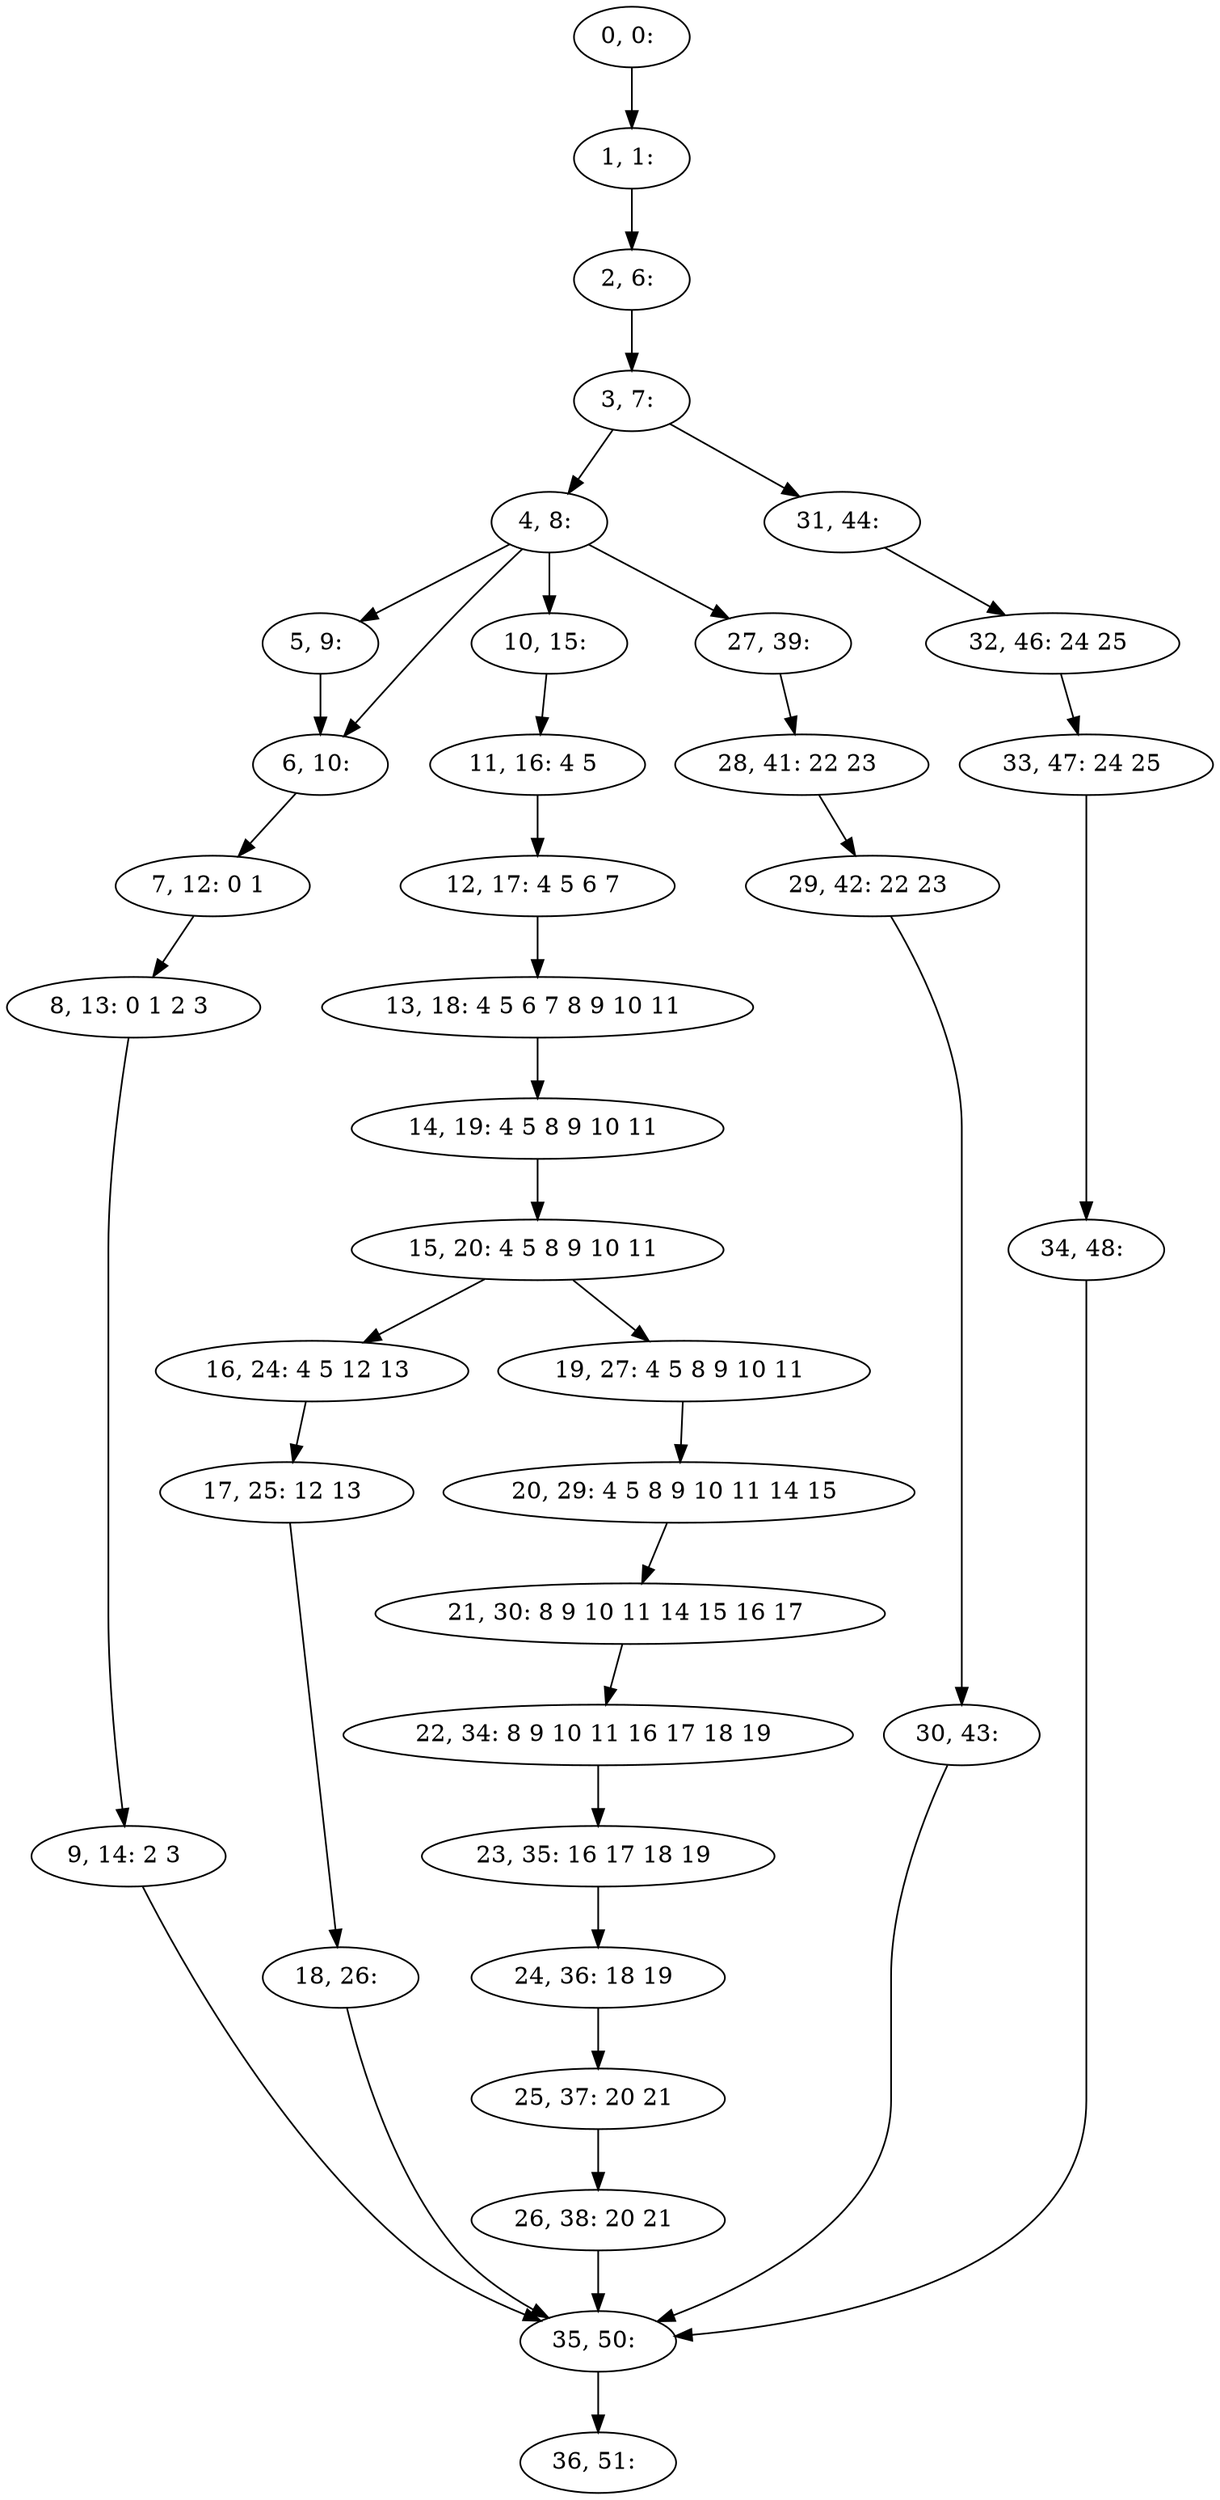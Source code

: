 digraph G {
0[label="0, 0: "];
1[label="1, 1: "];
2[label="2, 6: "];
3[label="3, 7: "];
4[label="4, 8: "];
5[label="5, 9: "];
6[label="6, 10: "];
7[label="7, 12: 0 1 "];
8[label="8, 13: 0 1 2 3 "];
9[label="9, 14: 2 3 "];
10[label="10, 15: "];
11[label="11, 16: 4 5 "];
12[label="12, 17: 4 5 6 7 "];
13[label="13, 18: 4 5 6 7 8 9 10 11 "];
14[label="14, 19: 4 5 8 9 10 11 "];
15[label="15, 20: 4 5 8 9 10 11 "];
16[label="16, 24: 4 5 12 13 "];
17[label="17, 25: 12 13 "];
18[label="18, 26: "];
19[label="19, 27: 4 5 8 9 10 11 "];
20[label="20, 29: 4 5 8 9 10 11 14 15 "];
21[label="21, 30: 8 9 10 11 14 15 16 17 "];
22[label="22, 34: 8 9 10 11 16 17 18 19 "];
23[label="23, 35: 16 17 18 19 "];
24[label="24, 36: 18 19 "];
25[label="25, 37: 20 21 "];
26[label="26, 38: 20 21 "];
27[label="27, 39: "];
28[label="28, 41: 22 23 "];
29[label="29, 42: 22 23 "];
30[label="30, 43: "];
31[label="31, 44: "];
32[label="32, 46: 24 25 "];
33[label="33, 47: 24 25 "];
34[label="34, 48: "];
35[label="35, 50: "];
36[label="36, 51: "];
0->1 ;
1->2 ;
2->3 ;
3->4 ;
3->31 ;
4->5 ;
4->10 ;
4->6 ;
4->27 ;
5->6 ;
6->7 ;
7->8 ;
8->9 ;
9->35 ;
10->11 ;
11->12 ;
12->13 ;
13->14 ;
14->15 ;
15->16 ;
15->19 ;
16->17 ;
17->18 ;
18->35 ;
19->20 ;
20->21 ;
21->22 ;
22->23 ;
23->24 ;
24->25 ;
25->26 ;
26->35 ;
27->28 ;
28->29 ;
29->30 ;
30->35 ;
31->32 ;
32->33 ;
33->34 ;
34->35 ;
35->36 ;
}
